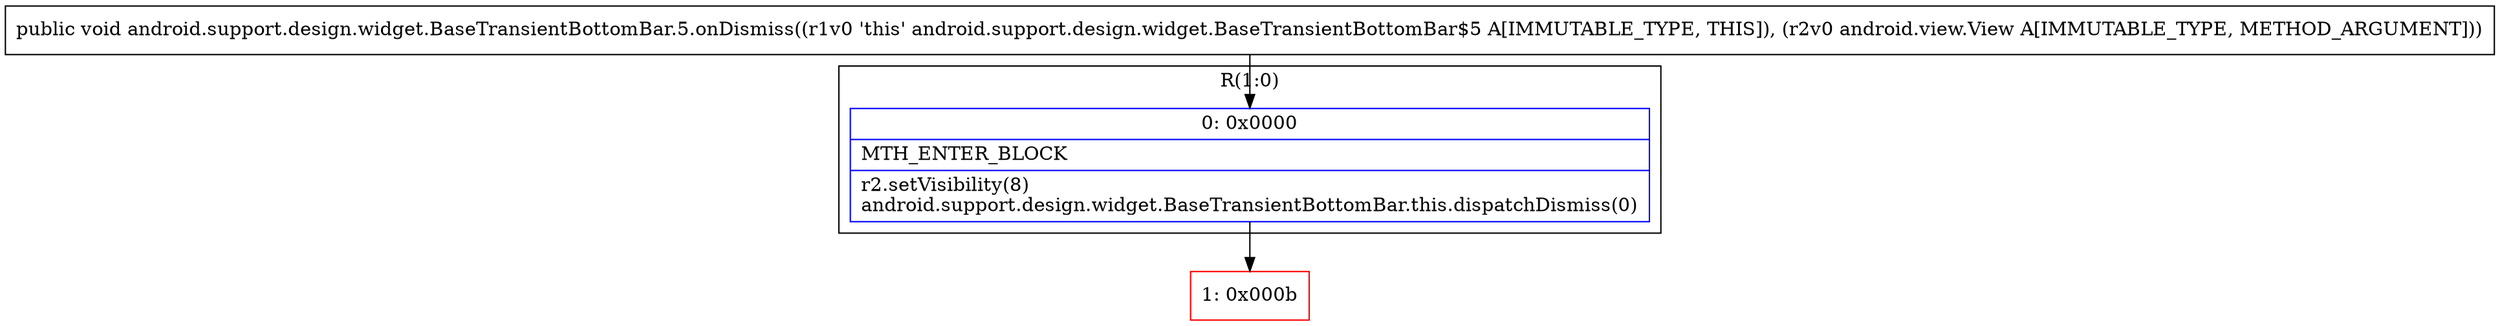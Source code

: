 digraph "CFG forandroid.support.design.widget.BaseTransientBottomBar.5.onDismiss(Landroid\/view\/View;)V" {
subgraph cluster_Region_150422598 {
label = "R(1:0)";
node [shape=record,color=blue];
Node_0 [shape=record,label="{0\:\ 0x0000|MTH_ENTER_BLOCK\l|r2.setVisibility(8)\landroid.support.design.widget.BaseTransientBottomBar.this.dispatchDismiss(0)\l}"];
}
Node_1 [shape=record,color=red,label="{1\:\ 0x000b}"];
MethodNode[shape=record,label="{public void android.support.design.widget.BaseTransientBottomBar.5.onDismiss((r1v0 'this' android.support.design.widget.BaseTransientBottomBar$5 A[IMMUTABLE_TYPE, THIS]), (r2v0 android.view.View A[IMMUTABLE_TYPE, METHOD_ARGUMENT])) }"];
MethodNode -> Node_0;
Node_0 -> Node_1;
}

